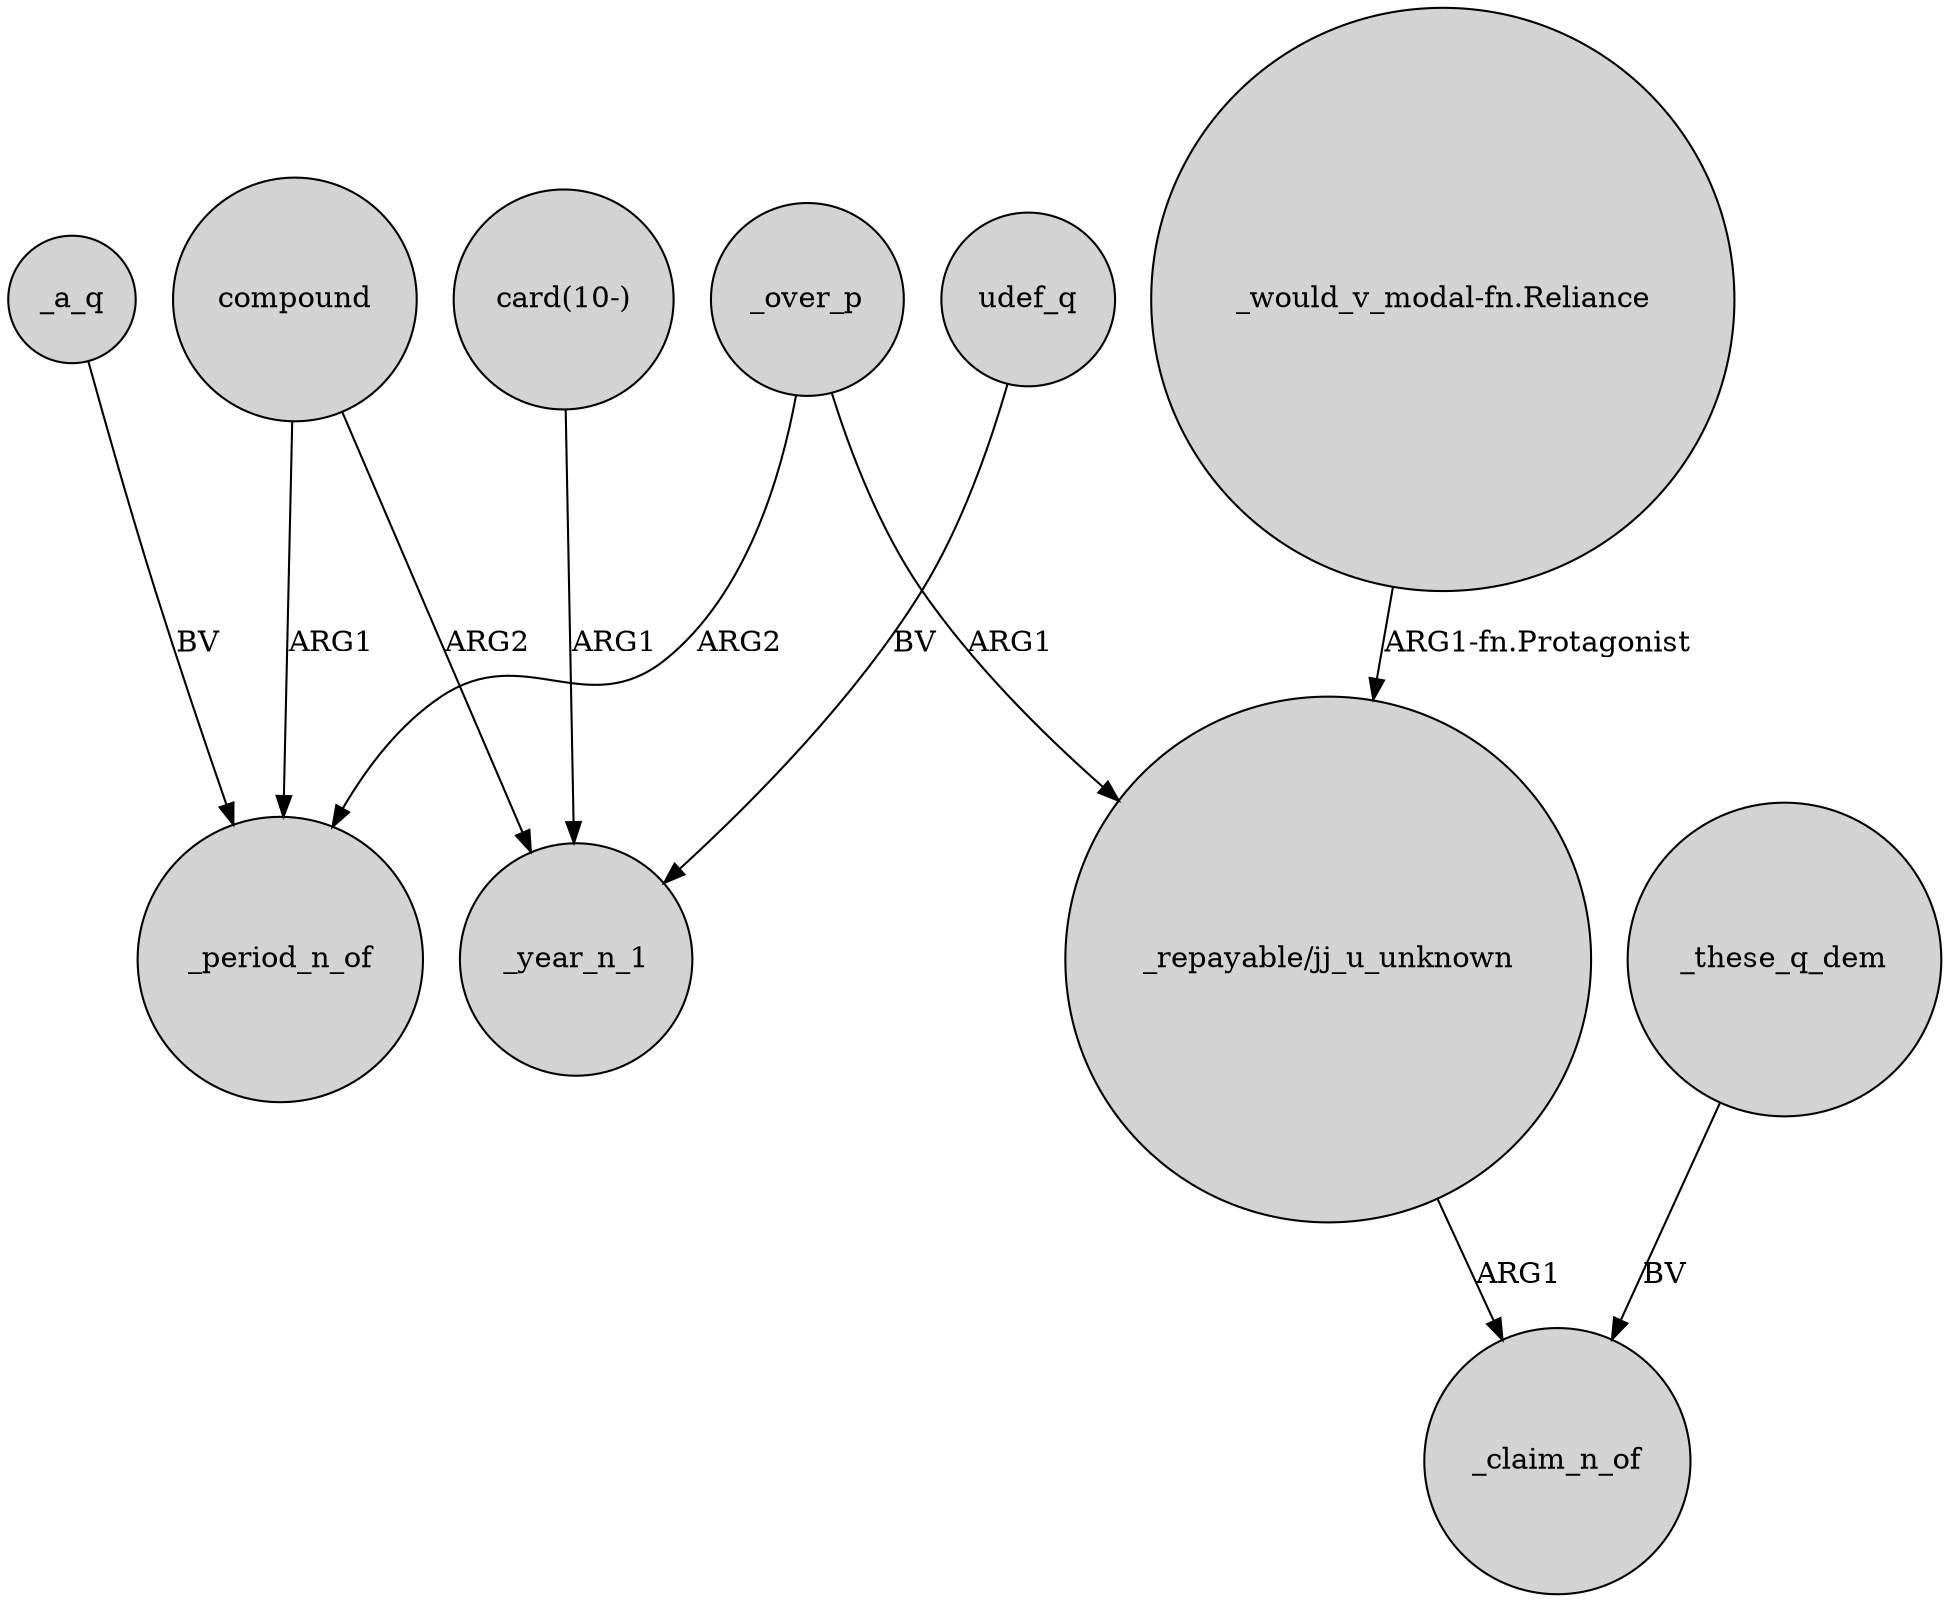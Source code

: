 digraph {
	node [shape=circle style=filled]
	_a_q -> _period_n_of [label=BV]
	compound -> _year_n_1 [label=ARG2]
	udef_q -> _year_n_1 [label=BV]
	"_repayable/jj_u_unknown" -> _claim_n_of [label=ARG1]
	"card(10-)" -> _year_n_1 [label=ARG1]
	_over_p -> "_repayable/jj_u_unknown" [label=ARG1]
	_over_p -> _period_n_of [label=ARG2]
	"_would_v_modal-fn.Reliance" -> "_repayable/jj_u_unknown" [label="ARG1-fn.Protagonist"]
	compound -> _period_n_of [label=ARG1]
	_these_q_dem -> _claim_n_of [label=BV]
}
